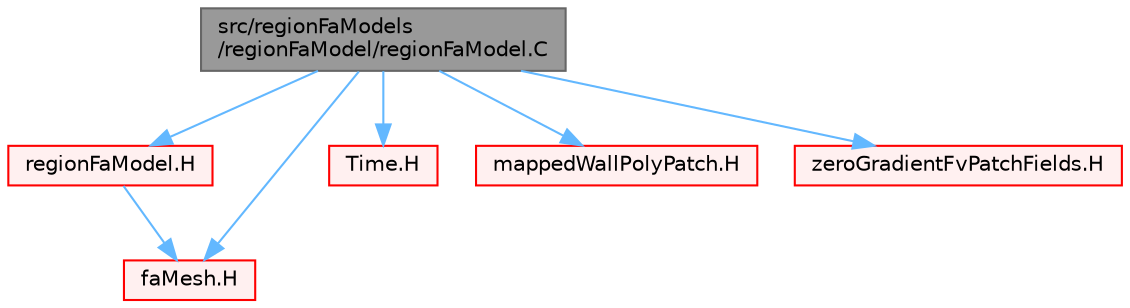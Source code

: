 digraph "src/regionFaModels/regionFaModel/regionFaModel.C"
{
 // LATEX_PDF_SIZE
  bgcolor="transparent";
  edge [fontname=Helvetica,fontsize=10,labelfontname=Helvetica,labelfontsize=10];
  node [fontname=Helvetica,fontsize=10,shape=box,height=0.2,width=0.4];
  Node1 [id="Node000001",label="src/regionFaModels\l/regionFaModel/regionFaModel.C",height=0.2,width=0.4,color="gray40", fillcolor="grey60", style="filled", fontcolor="black",tooltip=" "];
  Node1 -> Node2 [id="edge1_Node000001_Node000002",color="steelblue1",style="solid",tooltip=" "];
  Node2 [id="Node000002",label="regionFaModel.H",height=0.2,width=0.4,color="red", fillcolor="#FFF0F0", style="filled",URL="$regionFaModel_8H.html",tooltip=" "];
  Node2 -> Node377 [id="edge2_Node000002_Node000377",color="steelblue1",style="solid",tooltip=" "];
  Node377 [id="Node000377",label="faMesh.H",height=0.2,width=0.4,color="red", fillcolor="#FFF0F0", style="filled",URL="$faMesh_8H.html",tooltip=" "];
  Node1 -> Node377 [id="edge3_Node000001_Node000377",color="steelblue1",style="solid",tooltip=" "];
  Node1 -> Node405 [id="edge4_Node000001_Node000405",color="steelblue1",style="solid",tooltip=" "];
  Node405 [id="Node000405",label="Time.H",height=0.2,width=0.4,color="red", fillcolor="#FFF0F0", style="filled",URL="$Time_8H.html",tooltip=" "];
  Node1 -> Node430 [id="edge5_Node000001_Node000430",color="steelblue1",style="solid",tooltip=" "];
  Node430 [id="Node000430",label="mappedWallPolyPatch.H",height=0.2,width=0.4,color="red", fillcolor="#FFF0F0", style="filled",URL="$mappedWallPolyPatch_8H.html",tooltip=" "];
  Node1 -> Node469 [id="edge6_Node000001_Node000469",color="steelblue1",style="solid",tooltip=" "];
  Node469 [id="Node000469",label="zeroGradientFvPatchFields.H",height=0.2,width=0.4,color="red", fillcolor="#FFF0F0", style="filled",URL="$zeroGradientFvPatchFields_8H.html",tooltip=" "];
}

